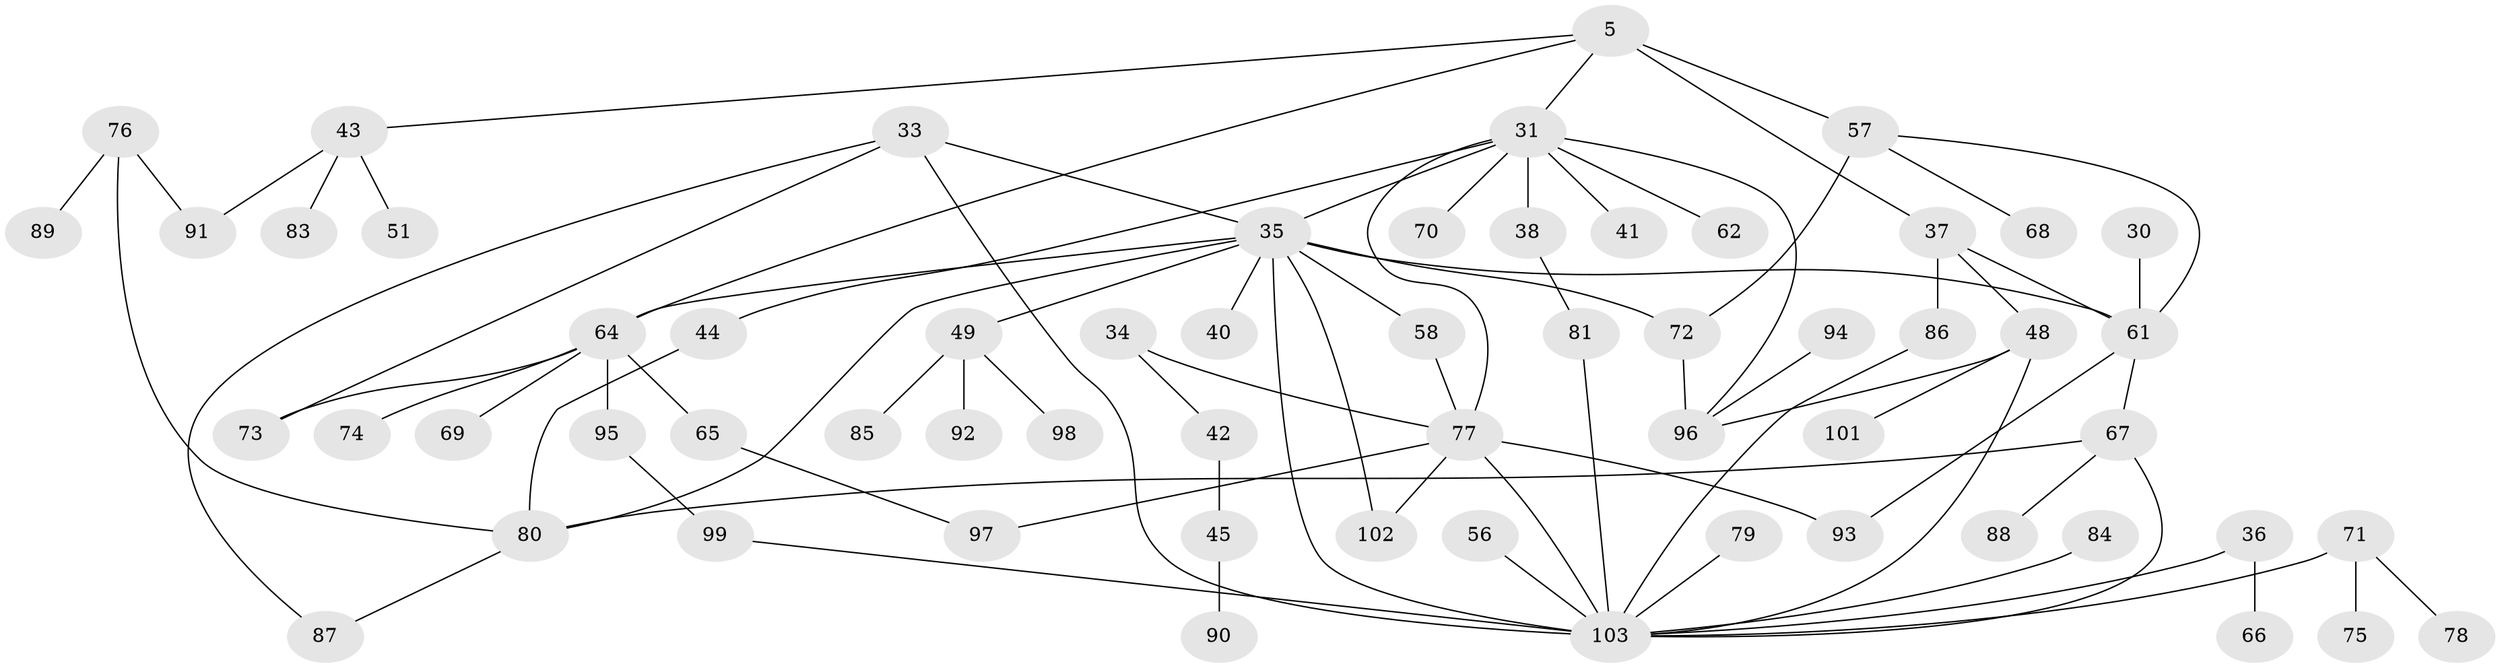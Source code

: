 // original degree distribution, {5: 0.009708737864077669, 7: 0.019417475728155338, 4: 0.13592233009708737, 6: 0.04854368932038835, 8: 0.009708737864077669, 3: 0.21359223300970873, 2: 0.2815533980582524, 1: 0.2815533980582524}
// Generated by graph-tools (version 1.1) at 2025/45/03/04/25 21:45:40]
// undirected, 61 vertices, 82 edges
graph export_dot {
graph [start="1"]
  node [color=gray90,style=filled];
  5;
  30;
  31 [super="+1+27+16"];
  33 [super="+28+19+32"];
  34;
  35 [super="+2+8"];
  36;
  37 [super="+23"];
  38 [super="+17"];
  40;
  41;
  42;
  43;
  44;
  45;
  48;
  49 [super="+47"];
  51;
  56;
  57 [super="+13"];
  58;
  61 [super="+3+12"];
  62;
  64 [super="+7+59"];
  65;
  66;
  67 [super="+63"];
  68;
  69;
  70;
  71;
  72 [super="+54"];
  73;
  74;
  75;
  76;
  77 [super="+22+52"];
  78;
  79;
  80 [super="+39"];
  81;
  83;
  84 [super="+82"];
  85;
  86;
  87;
  88;
  89;
  90;
  91;
  92;
  93;
  94;
  95;
  96 [super="+60"];
  97;
  98;
  99;
  101;
  102 [super="+53"];
  103 [super="+100+50"];
  5 -- 37;
  5 -- 43;
  5 -- 57 [weight=2];
  5 -- 64;
  5 -- 31;
  30 -- 61;
  31 -- 41;
  31 -- 70;
  31 -- 35 [weight=2];
  31 -- 38 [weight=2];
  31 -- 44;
  31 -- 62;
  31 -- 77;
  31 -- 96;
  33 -- 103;
  33 -- 73;
  33 -- 87;
  33 -- 35 [weight=2];
  34 -- 42;
  34 -- 77;
  35 -- 61 [weight=2];
  35 -- 103 [weight=3];
  35 -- 40;
  35 -- 58;
  35 -- 72;
  35 -- 80;
  35 -- 102;
  35 -- 49;
  35 -- 64;
  36 -- 66;
  36 -- 103;
  37 -- 48;
  37 -- 61;
  37 -- 86;
  38 -- 81;
  42 -- 45;
  43 -- 51;
  43 -- 83;
  43 -- 91;
  44 -- 80;
  45 -- 90;
  48 -- 101;
  48 -- 103;
  48 -- 96;
  49 -- 92;
  49 -- 98;
  49 -- 85;
  56 -- 103;
  57 -- 72;
  57 -- 68;
  57 -- 61;
  58 -- 77;
  61 -- 93;
  61 -- 67;
  64 -- 95;
  64 -- 69;
  64 -- 73;
  64 -- 74;
  64 -- 65;
  65 -- 97;
  67 -- 80;
  67 -- 103;
  67 -- 88;
  71 -- 75;
  71 -- 78;
  71 -- 103;
  72 -- 96;
  76 -- 89;
  76 -- 91;
  76 -- 80;
  77 -- 97;
  77 -- 103 [weight=2];
  77 -- 93;
  77 -- 102;
  79 -- 103;
  80 -- 87;
  81 -- 103;
  84 -- 103 [weight=2];
  86 -- 103;
  94 -- 96;
  95 -- 99;
  99 -- 103;
}

